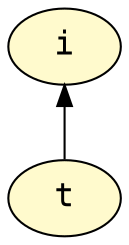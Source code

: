digraph AST {
node [style=filled fontname=Courier fontsize=16];
edge [dir=back];
0[label="i" fillcolor="lemonchiffon"];1[label="t" fillcolor="lemonchiffon"];0 -> 1;
}
